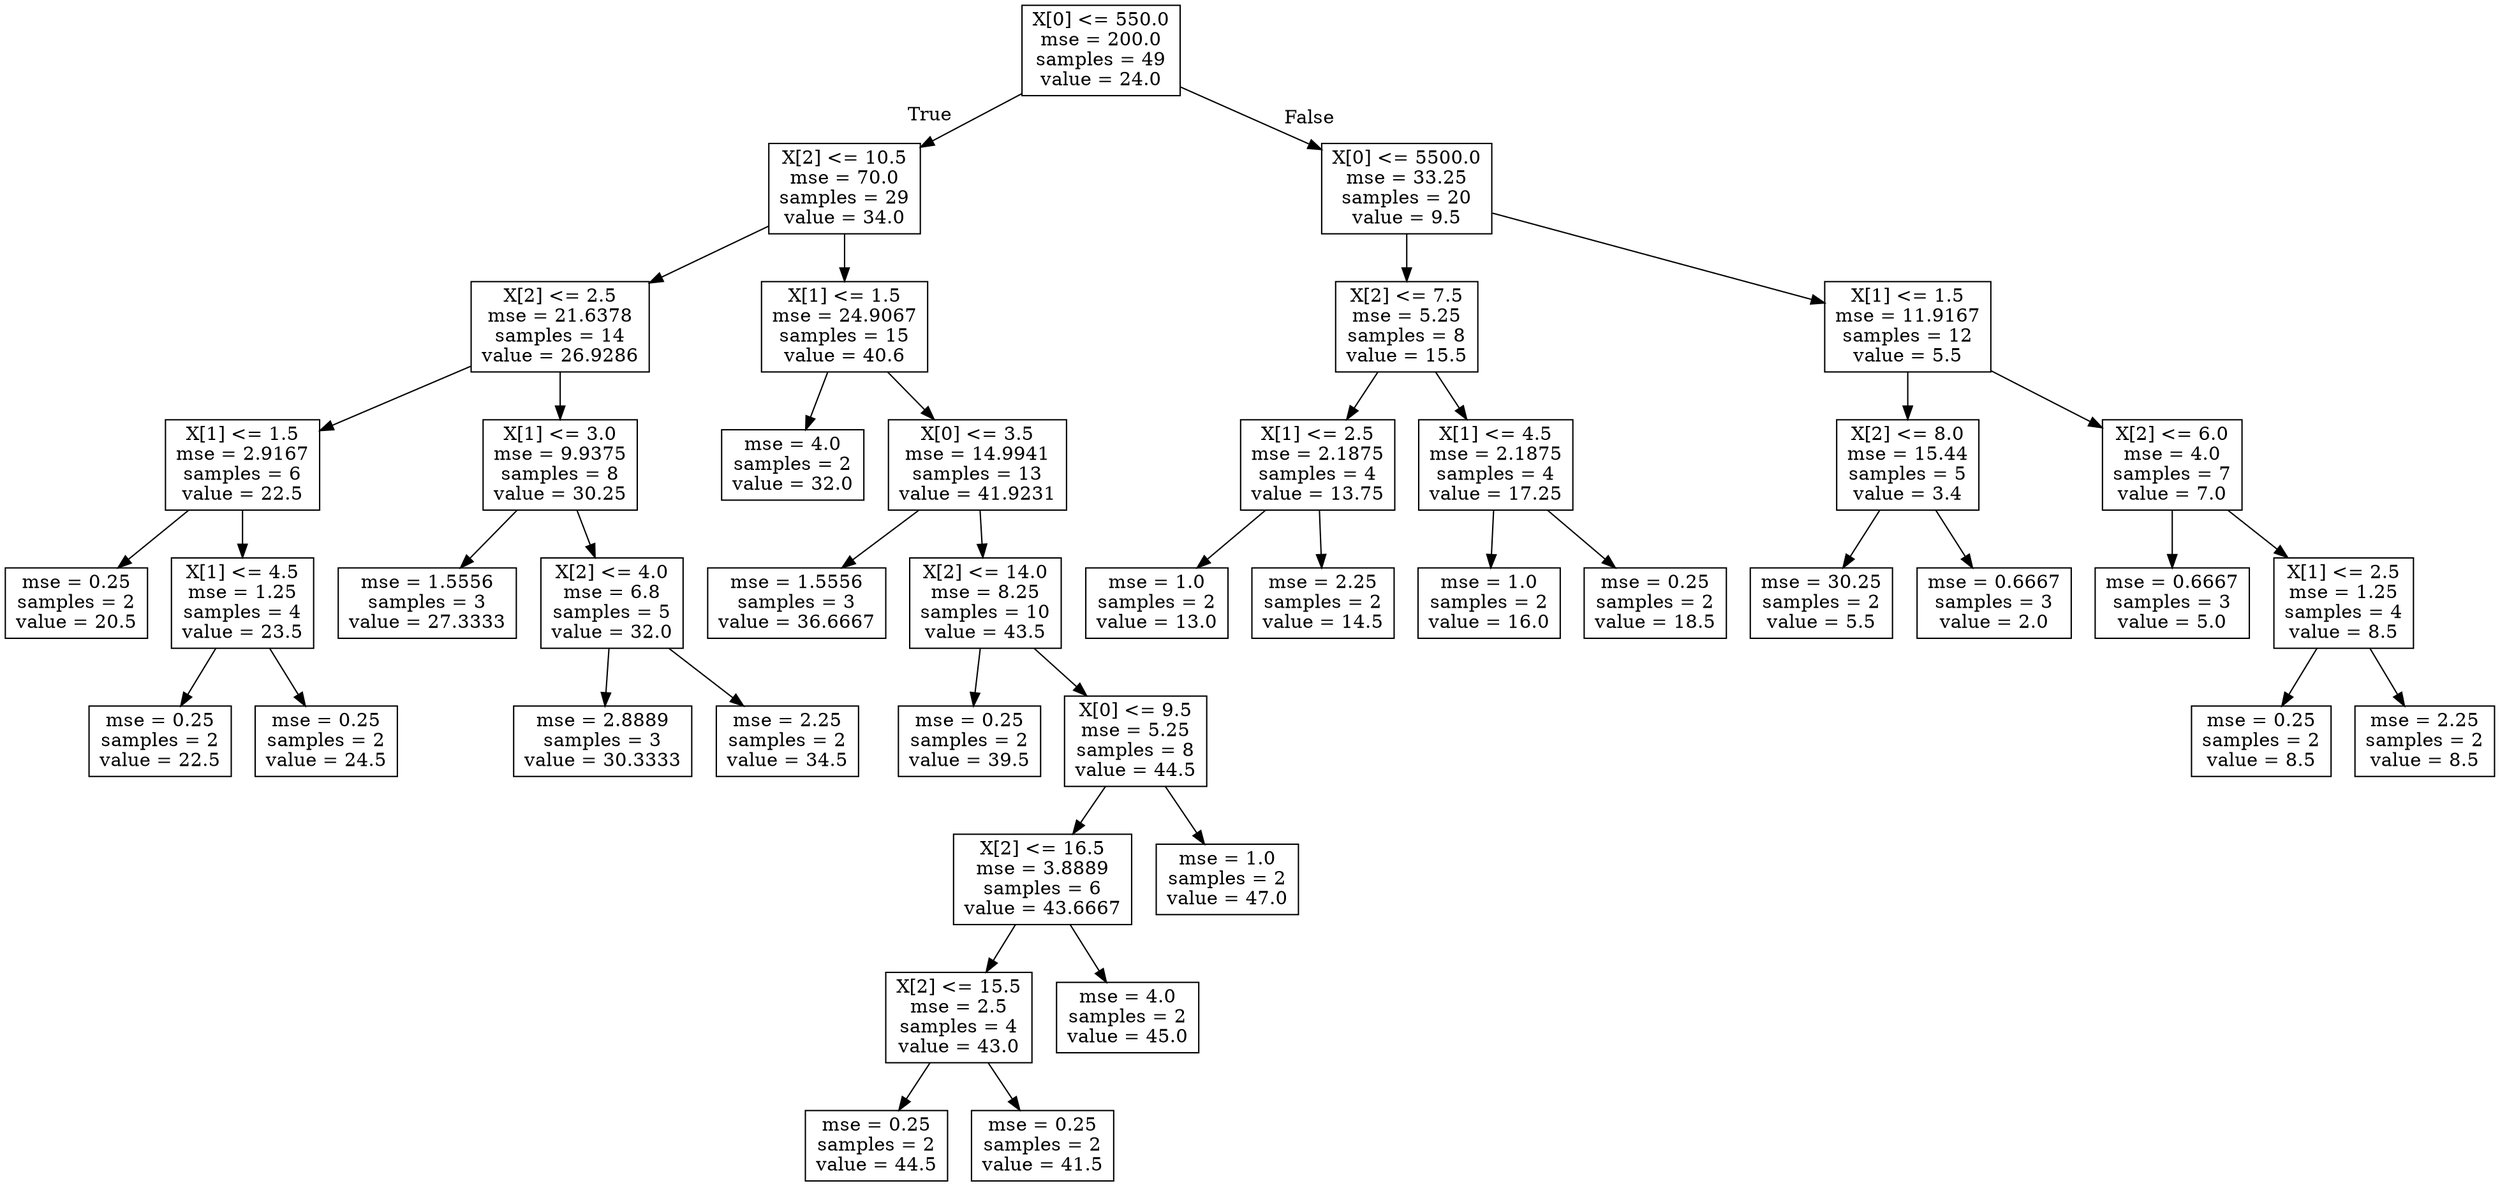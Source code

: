 digraph Tree {
node [shape=box] ;
0 [label="X[0] <= 550.0\nmse = 200.0\nsamples = 49\nvalue = 24.0"] ;
1 [label="X[2] <= 10.5\nmse = 70.0\nsamples = 29\nvalue = 34.0"] ;
0 -> 1 [labeldistance=2.5, labelangle=45, headlabel="True"] ;
2 [label="X[2] <= 2.5\nmse = 21.6378\nsamples = 14\nvalue = 26.9286"] ;
1 -> 2 ;
3 [label="X[1] <= 1.5\nmse = 2.9167\nsamples = 6\nvalue = 22.5"] ;
2 -> 3 ;
4 [label="mse = 0.25\nsamples = 2\nvalue = 20.5"] ;
3 -> 4 ;
5 [label="X[1] <= 4.5\nmse = 1.25\nsamples = 4\nvalue = 23.5"] ;
3 -> 5 ;
6 [label="mse = 0.25\nsamples = 2\nvalue = 22.5"] ;
5 -> 6 ;
7 [label="mse = 0.25\nsamples = 2\nvalue = 24.5"] ;
5 -> 7 ;
8 [label="X[1] <= 3.0\nmse = 9.9375\nsamples = 8\nvalue = 30.25"] ;
2 -> 8 ;
9 [label="mse = 1.5556\nsamples = 3\nvalue = 27.3333"] ;
8 -> 9 ;
10 [label="X[2] <= 4.0\nmse = 6.8\nsamples = 5\nvalue = 32.0"] ;
8 -> 10 ;
11 [label="mse = 2.8889\nsamples = 3\nvalue = 30.3333"] ;
10 -> 11 ;
12 [label="mse = 2.25\nsamples = 2\nvalue = 34.5"] ;
10 -> 12 ;
13 [label="X[1] <= 1.5\nmse = 24.9067\nsamples = 15\nvalue = 40.6"] ;
1 -> 13 ;
14 [label="mse = 4.0\nsamples = 2\nvalue = 32.0"] ;
13 -> 14 ;
15 [label="X[0] <= 3.5\nmse = 14.9941\nsamples = 13\nvalue = 41.9231"] ;
13 -> 15 ;
16 [label="mse = 1.5556\nsamples = 3\nvalue = 36.6667"] ;
15 -> 16 ;
17 [label="X[2] <= 14.0\nmse = 8.25\nsamples = 10\nvalue = 43.5"] ;
15 -> 17 ;
18 [label="mse = 0.25\nsamples = 2\nvalue = 39.5"] ;
17 -> 18 ;
19 [label="X[0] <= 9.5\nmse = 5.25\nsamples = 8\nvalue = 44.5"] ;
17 -> 19 ;
20 [label="X[2] <= 16.5\nmse = 3.8889\nsamples = 6\nvalue = 43.6667"] ;
19 -> 20 ;
21 [label="X[2] <= 15.5\nmse = 2.5\nsamples = 4\nvalue = 43.0"] ;
20 -> 21 ;
22 [label="mse = 0.25\nsamples = 2\nvalue = 44.5"] ;
21 -> 22 ;
23 [label="mse = 0.25\nsamples = 2\nvalue = 41.5"] ;
21 -> 23 ;
24 [label="mse = 4.0\nsamples = 2\nvalue = 45.0"] ;
20 -> 24 ;
25 [label="mse = 1.0\nsamples = 2\nvalue = 47.0"] ;
19 -> 25 ;
26 [label="X[0] <= 5500.0\nmse = 33.25\nsamples = 20\nvalue = 9.5"] ;
0 -> 26 [labeldistance=2.5, labelangle=-45, headlabel="False"] ;
27 [label="X[2] <= 7.5\nmse = 5.25\nsamples = 8\nvalue = 15.5"] ;
26 -> 27 ;
28 [label="X[1] <= 2.5\nmse = 2.1875\nsamples = 4\nvalue = 13.75"] ;
27 -> 28 ;
29 [label="mse = 1.0\nsamples = 2\nvalue = 13.0"] ;
28 -> 29 ;
30 [label="mse = 2.25\nsamples = 2\nvalue = 14.5"] ;
28 -> 30 ;
31 [label="X[1] <= 4.5\nmse = 2.1875\nsamples = 4\nvalue = 17.25"] ;
27 -> 31 ;
32 [label="mse = 1.0\nsamples = 2\nvalue = 16.0"] ;
31 -> 32 ;
33 [label="mse = 0.25\nsamples = 2\nvalue = 18.5"] ;
31 -> 33 ;
34 [label="X[1] <= 1.5\nmse = 11.9167\nsamples = 12\nvalue = 5.5"] ;
26 -> 34 ;
35 [label="X[2] <= 8.0\nmse = 15.44\nsamples = 5\nvalue = 3.4"] ;
34 -> 35 ;
36 [label="mse = 30.25\nsamples = 2\nvalue = 5.5"] ;
35 -> 36 ;
37 [label="mse = 0.6667\nsamples = 3\nvalue = 2.0"] ;
35 -> 37 ;
38 [label="X[2] <= 6.0\nmse = 4.0\nsamples = 7\nvalue = 7.0"] ;
34 -> 38 ;
39 [label="mse = 0.6667\nsamples = 3\nvalue = 5.0"] ;
38 -> 39 ;
40 [label="X[1] <= 2.5\nmse = 1.25\nsamples = 4\nvalue = 8.5"] ;
38 -> 40 ;
41 [label="mse = 0.25\nsamples = 2\nvalue = 8.5"] ;
40 -> 41 ;
42 [label="mse = 2.25\nsamples = 2\nvalue = 8.5"] ;
40 -> 42 ;
}